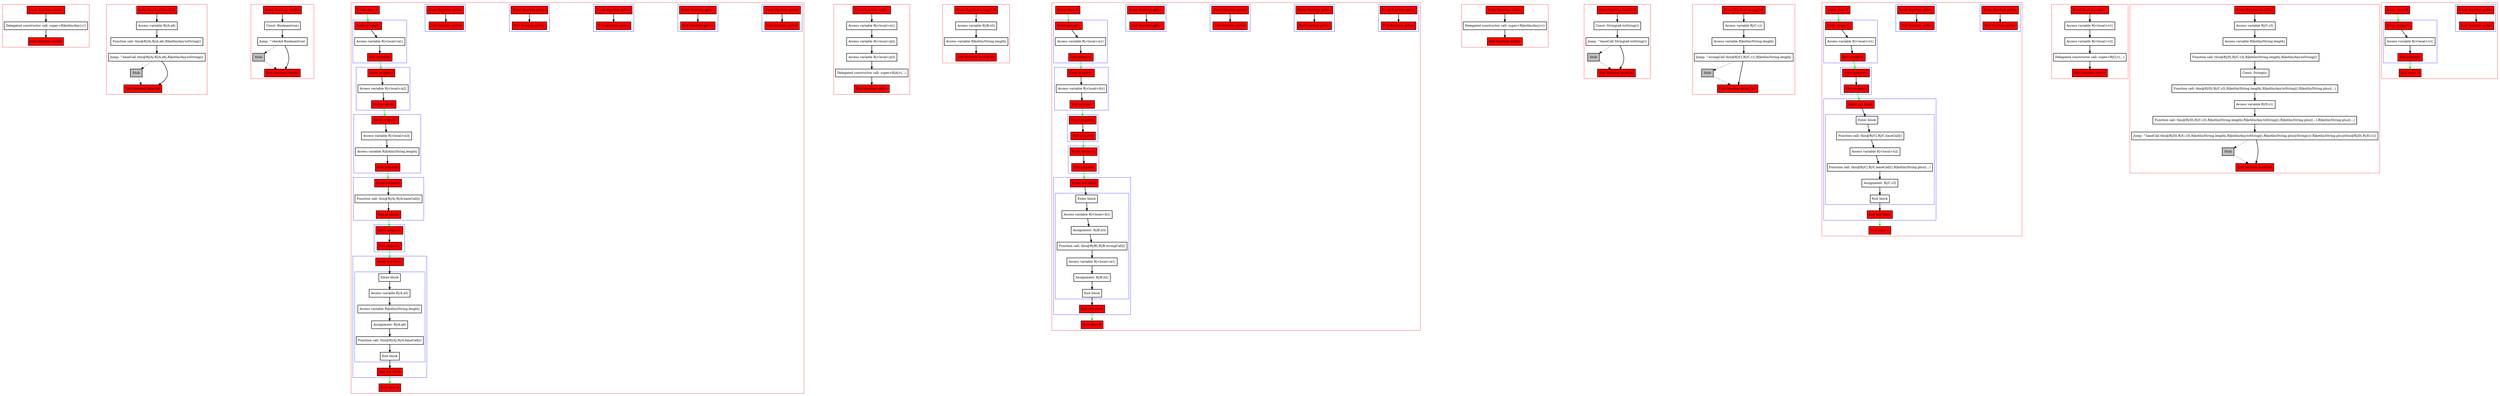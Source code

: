digraph inher_kt {
    graph [nodesep=3]
    node [shape=box penwidth=2]
    edge [penwidth=2]

    subgraph cluster_0 {
        color=red
        0 [label="Enter function <init>" style="filled" fillcolor=red];
        2 [label="Delegated constructor call: super<R|kotlin/Any|>()"];
        1 [label="Exit function <init>" style="filled" fillcolor=red];
    }
    0 -> {2};
    2 -> {1};

    subgraph cluster_1 {
        color=red
        36 [label="Enter function baseCall" style="filled" fillcolor=red];
        38 [label="Access variable R|/A.a6|"];
        39 [label="Function call: this@R|/A|.R|/A.a6|.R|kotlin/Any.toString|()"];
        40 [label="Jump: ^baseCall this@R|/A|.R|/A.a6|.R|kotlin/Any.toString|()"];
        41 [label="Stub" style="filled" fillcolor=gray];
        37 [label="Exit function baseCall" style="filled" fillcolor=red];
    }
    36 -> {38};
    38 -> {39};
    39 -> {40};
    40 -> {37};
    40 -> {41} [style=dotted];
    41 -> {37} [style=dotted];

    subgraph cluster_2 {
        color=red
        42 [label="Enter function checkA" style="filled" fillcolor=red];
        44 [label="Const: Boolean(true)"];
        45 [label="Jump: ^checkA Boolean(true)"];
        46 [label="Stub" style="filled" fillcolor=gray];
        43 [label="Exit function checkA" style="filled" fillcolor=red];
    }
    42 -> {44};
    44 -> {45};
    45 -> {43};
    45 -> {46} [style=dotted];
    46 -> {43} [style=dotted];

    subgraph cluster_3 {
        color=red
        47 [label="Enter class A" style="filled" fillcolor=red];
        subgraph cluster_4 {
            color=blue
            24 [label="Enter function getter" style="filled" fillcolor=red];
            25 [label="Exit function getter" style="filled" fillcolor=red];
        }
        subgraph cluster_5 {
            color=blue
            19 [label="Enter function getter" style="filled" fillcolor=red];
            20 [label="Exit function getter" style="filled" fillcolor=red];
        }
        subgraph cluster_6 {
            color=blue
            13 [label="Enter function getter" style="filled" fillcolor=red];
            14 [label="Exit function getter" style="filled" fillcolor=red];
        }
        subgraph cluster_7 {
            color=blue
            8 [label="Enter function getter" style="filled" fillcolor=red];
            9 [label="Exit function getter" style="filled" fillcolor=red];
        }
        subgraph cluster_8 {
            color=blue
            3 [label="Enter function getter" style="filled" fillcolor=red];
            4 [label="Exit function getter" style="filled" fillcolor=red];
        }
        subgraph cluster_9 {
            color=blue
            5 [label="Enter property" style="filled" fillcolor=red];
            7 [label="Access variable R|<local>/a1|"];
            6 [label="Exit property" style="filled" fillcolor=red];
        }
        subgraph cluster_10 {
            color=blue
            10 [label="Enter property" style="filled" fillcolor=red];
            12 [label="Access variable R|<local>/a2|"];
            11 [label="Exit property" style="filled" fillcolor=red];
        }
        subgraph cluster_11 {
            color=blue
            15 [label="Enter property" style="filled" fillcolor=red];
            17 [label="Access variable R|<local>/a3|"];
            18 [label="Access variable R|kotlin/String.length|"];
            16 [label="Exit property" style="filled" fillcolor=red];
        }
        subgraph cluster_12 {
            color=blue
            21 [label="Enter property" style="filled" fillcolor=red];
            23 [label="Function call: this@R|/A|.R|/A.baseCall|()"];
            22 [label="Exit property" style="filled" fillcolor=red];
        }
        subgraph cluster_13 {
            color=blue
            26 [label="Enter property" style="filled" fillcolor=red];
            27 [label="Exit property" style="filled" fillcolor=red];
        }
        subgraph cluster_14 {
            color=blue
            28 [label="Enter init block" style="filled" fillcolor=red];
            subgraph cluster_15 {
                color=blue
                30 [label="Enter block"];
                31 [label="Access variable R|/A.a5|"];
                32 [label="Access variable R|kotlin/String.length|"];
                33 [label="Assignment: R|/A.a6|"];
                34 [label="Function call: this@R|/A|.R|/A.baseCall|()"];
                35 [label="Exit block"];
            }
            29 [label="Exit init block" style="filled" fillcolor=red];
        }
        48 [label="Exit class A" style="filled" fillcolor=red];
    }
    47 -> {5} [color=green];
    5 -> {7};
    6 -> {10} [color=green];
    7 -> {6};
    3 -> {4};
    10 -> {12};
    11 -> {15} [color=green];
    12 -> {11};
    8 -> {9};
    15 -> {17};
    16 -> {21} [color=green];
    17 -> {18};
    18 -> {16};
    13 -> {14};
    21 -> {23};
    22 -> {26} [color=green];
    23 -> {22};
    19 -> {20};
    26 -> {27};
    27 -> {28} [color=green];
    24 -> {25};
    28 -> {30};
    29 -> {48} [color=green];
    30 -> {31};
    31 -> {32};
    32 -> {33};
    33 -> {34};
    34 -> {35};
    35 -> {29};

    subgraph cluster_16 {
        color=red
        49 [label="Enter function <init>" style="filled" fillcolor=red];
        51 [label="Access variable R|<local>/a1|"];
        52 [label="Access variable R|<local>/p2|"];
        53 [label="Access variable R|<local>/p3|"];
        54 [label="Delegated constructor call: super<R|A|>(...)"];
        50 [label="Exit function <init>" style="filled" fillcolor=red];
    }
    49 -> {51};
    51 -> {52};
    52 -> {53};
    53 -> {54};
    54 -> {50};

    subgraph cluster_17 {
        color=red
        82 [label="Enter function wrongCall" style="filled" fillcolor=red];
        84 [label="Access variable R|/B.b2|"];
        85 [label="Access variable R|kotlin/String.length|"];
        83 [label="Exit function wrongCall" style="filled" fillcolor=red];
    }
    82 -> {84};
    84 -> {85};
    85 -> {83};

    subgraph cluster_18 {
        color=red
        86 [label="Enter class B" style="filled" fillcolor=red];
        subgraph cluster_19 {
            color=blue
            69 [label="Enter function getter" style="filled" fillcolor=red];
            70 [label="Exit function getter" style="filled" fillcolor=red];
        }
        subgraph cluster_20 {
            color=blue
            65 [label="Enter function getter" style="filled" fillcolor=red];
            66 [label="Exit function getter" style="filled" fillcolor=red];
        }
        subgraph cluster_21 {
            color=blue
            60 [label="Enter function getter" style="filled" fillcolor=red];
            61 [label="Exit function getter" style="filled" fillcolor=red];
        }
        subgraph cluster_22 {
            color=blue
            55 [label="Enter function getter" style="filled" fillcolor=red];
            56 [label="Exit function getter" style="filled" fillcolor=red];
        }
        subgraph cluster_23 {
            color=blue
            57 [label="Enter property" style="filled" fillcolor=red];
            59 [label="Access variable R|<local>/a1|"];
            58 [label="Exit property" style="filled" fillcolor=red];
        }
        subgraph cluster_24 {
            color=blue
            62 [label="Enter property" style="filled" fillcolor=red];
            64 [label="Access variable R|<local>/b1|"];
            63 [label="Exit property" style="filled" fillcolor=red];
        }
        subgraph cluster_25 {
            color=blue
            67 [label="Enter property" style="filled" fillcolor=red];
            68 [label="Exit property" style="filled" fillcolor=red];
        }
        subgraph cluster_26 {
            color=blue
            71 [label="Enter property" style="filled" fillcolor=red];
            72 [label="Exit property" style="filled" fillcolor=red];
        }
        subgraph cluster_27 {
            color=blue
            73 [label="Enter init block" style="filled" fillcolor=red];
            subgraph cluster_28 {
                color=blue
                75 [label="Enter block"];
                76 [label="Access variable R|<local>/b1|"];
                77 [label="Assignment: R|/B.b3|"];
                78 [label="Function call: this@R|/B|.R|/B.wrongCall|()"];
                79 [label="Access variable R|<local>/a1|"];
                80 [label="Assignment: R|/B.b2|"];
                81 [label="Exit block"];
            }
            74 [label="Exit init block" style="filled" fillcolor=red];
        }
        87 [label="Exit class B" style="filled" fillcolor=red];
    }
    86 -> {57} [color=green];
    57 -> {59};
    58 -> {62} [color=green];
    59 -> {58};
    55 -> {56};
    62 -> {64};
    63 -> {67} [color=green];
    64 -> {63};
    60 -> {61};
    67 -> {68};
    68 -> {71} [color=green];
    65 -> {66};
    71 -> {72};
    72 -> {73} [color=green];
    69 -> {70};
    73 -> {75};
    74 -> {87} [color=green];
    75 -> {76};
    76 -> {77};
    77 -> {78};
    78 -> {79};
    79 -> {80};
    80 -> {81};
    81 -> {74};

    subgraph cluster_29 {
        color=red
        88 [label="Enter function <init>" style="filled" fillcolor=red];
        90 [label="Delegated constructor call: super<R|kotlin/Any|>()"];
        89 [label="Exit function <init>" style="filled" fillcolor=red];
    }
    88 -> {90};
    90 -> {89};

    subgraph cluster_30 {
        color=red
        108 [label="Enter function baseCall" style="filled" fillcolor=red];
        110 [label="Const: String(a6.toString())"];
        111 [label="Jump: ^baseCall String(a6.toString())"];
        112 [label="Stub" style="filled" fillcolor=gray];
        109 [label="Exit function baseCall" style="filled" fillcolor=red];
    }
    108 -> {110};
    110 -> {111};
    111 -> {109};
    111 -> {112} [style=dotted];
    112 -> {109} [style=dotted];

    subgraph cluster_31 {
        color=red
        113 [label="Enter function wrongCall" style="filled" fillcolor=red];
        115 [label="Access variable R|/C.c1|"];
        116 [label="Access variable R|kotlin/String.length|"];
        117 [label="Jump: ^wrongCall this@R|/C|.R|/C.c1|.R|kotlin/String.length|"];
        118 [label="Stub" style="filled" fillcolor=gray];
        114 [label="Exit function wrongCall" style="filled" fillcolor=red];
    }
    113 -> {115};
    115 -> {116};
    116 -> {117};
    117 -> {114};
    117 -> {118} [style=dotted];
    118 -> {114} [style=dotted];

    subgraph cluster_32 {
        color=red
        119 [label="Enter class C" style="filled" fillcolor=red];
        subgraph cluster_33 {
            color=blue
            96 [label="Enter function getter" style="filled" fillcolor=red];
            97 [label="Exit function getter" style="filled" fillcolor=red];
        }
        subgraph cluster_34 {
            color=blue
            91 [label="Enter function getter" style="filled" fillcolor=red];
            92 [label="Exit function getter" style="filled" fillcolor=red];
        }
        subgraph cluster_35 {
            color=blue
            93 [label="Enter property" style="filled" fillcolor=red];
            95 [label="Access variable R|<local>/c1|"];
            94 [label="Exit property" style="filled" fillcolor=red];
        }
        subgraph cluster_36 {
            color=blue
            98 [label="Enter property" style="filled" fillcolor=red];
            99 [label="Exit property" style="filled" fillcolor=red];
        }
        subgraph cluster_37 {
            color=blue
            100 [label="Enter init block" style="filled" fillcolor=red];
            subgraph cluster_38 {
                color=blue
                102 [label="Enter block"];
                103 [label="Function call: this@R|/C|.R|/C.baseCall|()"];
                104 [label="Access variable R|<local>/c2|"];
                105 [label="Function call: this@R|/C|.R|/C.baseCall|().R|kotlin/String.plus|(...)"];
                106 [label="Assignment: R|/C.c3|"];
                107 [label="Exit block"];
            }
            101 [label="Exit init block" style="filled" fillcolor=red];
        }
        120 [label="Exit class C" style="filled" fillcolor=red];
    }
    119 -> {93} [color=green];
    93 -> {95};
    94 -> {98} [color=green];
    95 -> {94};
    91 -> {92};
    98 -> {99};
    99 -> {100} [color=green];
    96 -> {97};
    100 -> {102};
    101 -> {120} [color=green];
    102 -> {103};
    103 -> {104};
    104 -> {105};
    105 -> {106};
    106 -> {107};
    107 -> {101};

    subgraph cluster_39 {
        color=red
        121 [label="Enter function <init>" style="filled" fillcolor=red];
        123 [label="Access variable R|<local>/c1|"];
        124 [label="Access variable R|<local>/c2|"];
        125 [label="Delegated constructor call: super<R|C|>(...)"];
        122 [label="Exit function <init>" style="filled" fillcolor=red];
    }
    121 -> {123};
    123 -> {124};
    124 -> {125};
    125 -> {122};

    subgraph cluster_40 {
        color=red
        131 [label="Enter function baseCall" style="filled" fillcolor=red];
        133 [label="Access variable R|/C.c3|"];
        134 [label="Access variable R|kotlin/String.length|"];
        135 [label="Function call: this@R|/D|.R|/C.c3|.R|kotlin/String.length|.R|kotlin/Any.toString|()"];
        136 [label="Const: String(s)"];
        137 [label="Function call: this@R|/D|.R|/C.c3|.R|kotlin/String.length|.R|kotlin/Any.toString|().R|kotlin/String.plus|(...)"];
        138 [label="Access variable R|/D.c1|"];
        139 [label="Function call: this@R|/D|.R|/C.c3|.R|kotlin/String.length|.R|kotlin/Any.toString|().R|kotlin/String.plus|(...).R|kotlin/String.plus|(...)"];
        140 [label="Jump: ^baseCall this@R|/D|.R|/C.c3|.R|kotlin/String.length|.R|kotlin/Any.toString|().R|kotlin/String.plus|(String(s)).R|kotlin/String.plus|(this@R|/D|.R|/D.c1|)"];
        141 [label="Stub" style="filled" fillcolor=gray];
        132 [label="Exit function baseCall" style="filled" fillcolor=red];
    }
    131 -> {133};
    133 -> {134};
    134 -> {135};
    135 -> {136};
    136 -> {137};
    137 -> {138};
    138 -> {139};
    139 -> {140};
    140 -> {132};
    140 -> {141} [style=dotted];
    141 -> {132} [style=dotted];

    subgraph cluster_41 {
        color=red
        142 [label="Enter class D" style="filled" fillcolor=red];
        subgraph cluster_42 {
            color=blue
            126 [label="Enter function getter" style="filled" fillcolor=red];
            127 [label="Exit function getter" style="filled" fillcolor=red];
        }
        subgraph cluster_43 {
            color=blue
            128 [label="Enter property" style="filled" fillcolor=red];
            130 [label="Access variable R|<local>/c1|"];
            129 [label="Exit property" style="filled" fillcolor=red];
        }
        143 [label="Exit class D" style="filled" fillcolor=red];
    }
    142 -> {128} [color=green];
    128 -> {130};
    129 -> {143} [color=green];
    130 -> {129};
    126 -> {127};

}
